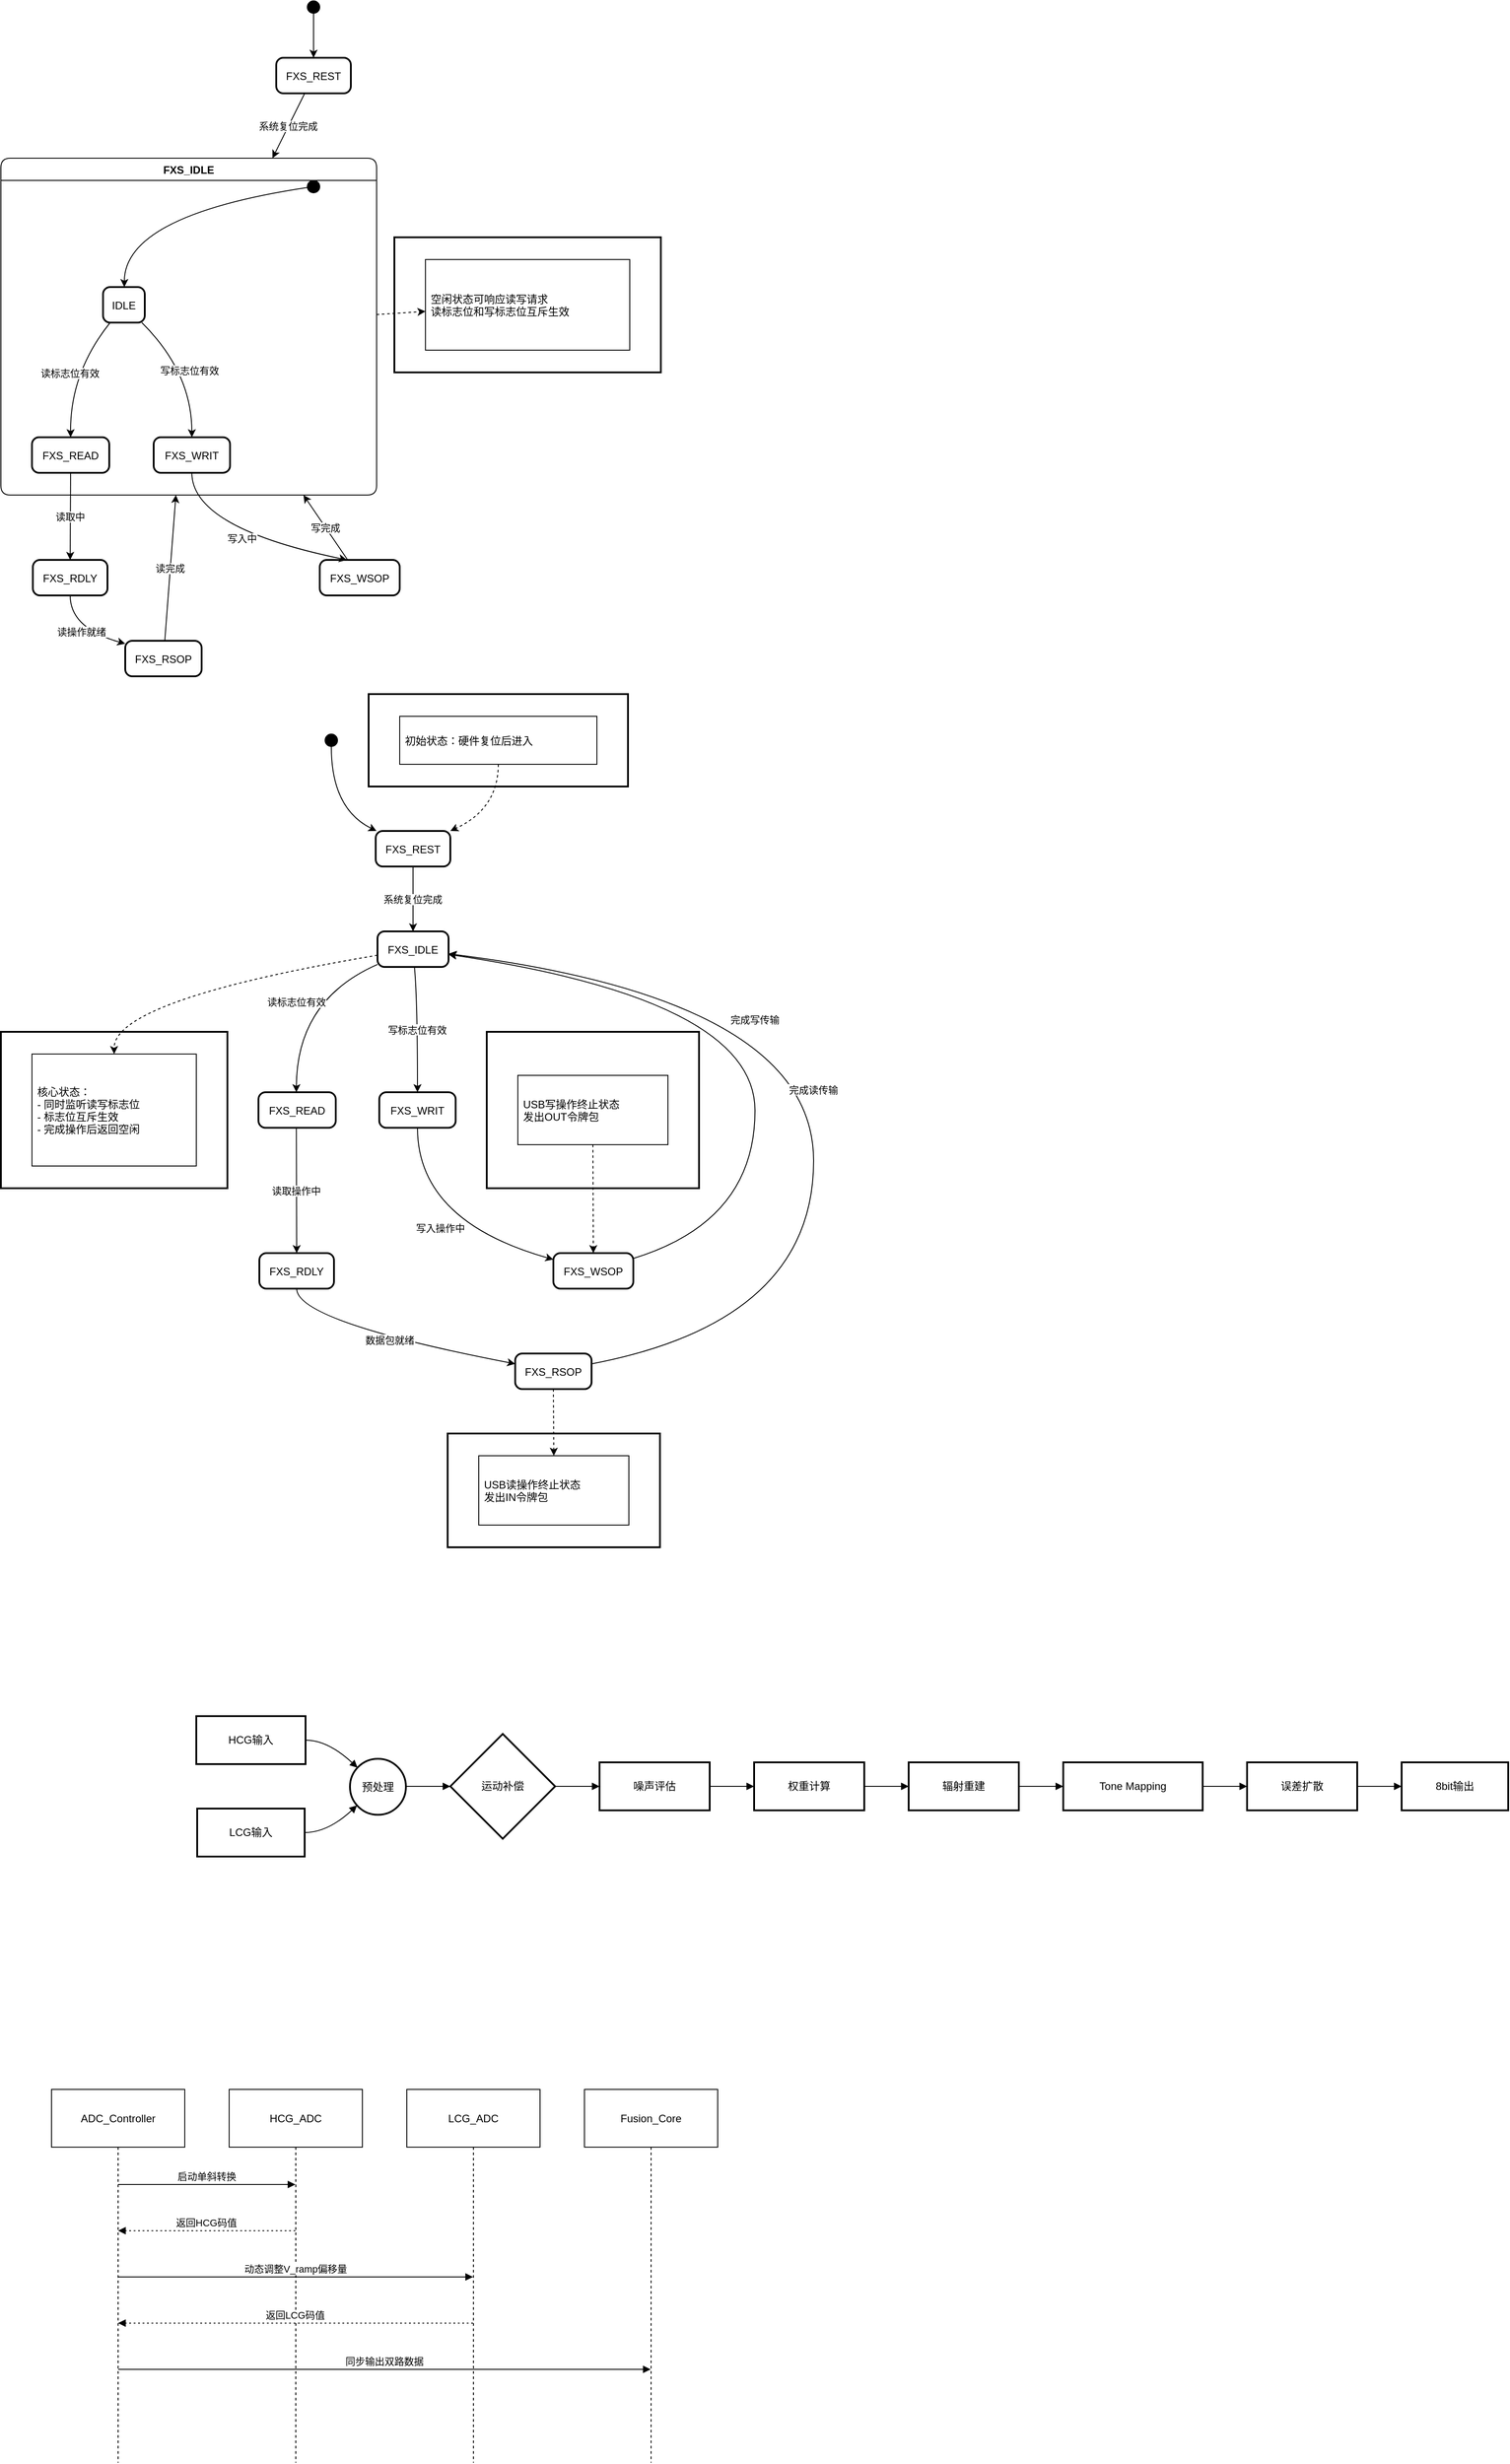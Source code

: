 <mxfile version="26.1.0">
  <diagram name="第 1 页" id="ZZkVuOEahO7oAKtpbx8t">
    <mxGraphModel dx="1131" dy="660" grid="1" gridSize="10" guides="1" tooltips="1" connect="1" arrows="1" fold="1" page="1" pageScale="1" pageWidth="827" pageHeight="1169" math="0" shadow="0">
      <root>
        <mxCell id="0" />
        <mxCell id="1" parent="0" />
        <mxCell id="IKQ1vTlZm1SLcinFUv_3-1" value="" style="ellipse;fillColor=strokeColor;" parent="1" vertex="1">
          <mxGeometry x="365" y="20" width="14" height="14" as="geometry" />
        </mxCell>
        <mxCell id="IKQ1vTlZm1SLcinFUv_3-2" value="FXS_REST" style="rounded=1;arcSize=20;strokeWidth=2" parent="1" vertex="1">
          <mxGeometry x="330" y="84" width="84" height="40" as="geometry" />
        </mxCell>
        <mxCell id="IKQ1vTlZm1SLcinFUv_3-3" value="FXS_IDLE" style="swimlane;fontStyle=1;align=center;verticalAlign=middle;startSize=25;container=0;collapsible=0;rounded=1;arcSize=14;dropTarget=0;" parent="1" vertex="1">
          <mxGeometry x="20" y="197" width="423" height="379" as="geometry" />
        </mxCell>
        <mxCell id="IKQ1vTlZm1SLcinFUv_3-4" value="" style="ellipse;fillColor=strokeColor;" parent="1" vertex="1">
          <mxGeometry x="365" y="222" width="14" height="14" as="geometry" />
        </mxCell>
        <mxCell id="IKQ1vTlZm1SLcinFUv_3-5" value="IDLE" style="rounded=1;arcSize=20;strokeWidth=2" parent="1" vertex="1">
          <mxGeometry x="135" y="342" width="47" height="40" as="geometry" />
        </mxCell>
        <mxCell id="IKQ1vTlZm1SLcinFUv_3-6" value="FXS_READ" style="rounded=1;arcSize=20;strokeWidth=2" parent="1" vertex="1">
          <mxGeometry x="55" y="511" width="87" height="40" as="geometry" />
        </mxCell>
        <mxCell id="IKQ1vTlZm1SLcinFUv_3-7" value="FXS_WRIT" style="rounded=1;arcSize=20;strokeWidth=2" parent="1" vertex="1">
          <mxGeometry x="192" y="511" width="86" height="40" as="geometry" />
        </mxCell>
        <mxCell id="IKQ1vTlZm1SLcinFUv_3-8" value="FXS_RDLY" style="rounded=1;arcSize=20;strokeWidth=2" parent="1" vertex="1">
          <mxGeometry x="56" y="649" width="84" height="40" as="geometry" />
        </mxCell>
        <mxCell id="IKQ1vTlZm1SLcinFUv_3-9" value="FXS_RSOP" style="rounded=1;arcSize=20;strokeWidth=2" parent="1" vertex="1">
          <mxGeometry x="160" y="740" width="86" height="40" as="geometry" />
        </mxCell>
        <mxCell id="IKQ1vTlZm1SLcinFUv_3-10" value="FXS_WSOP" style="rounded=1;arcSize=20;strokeWidth=2" parent="1" vertex="1">
          <mxGeometry x="379" y="649" width="90" height="40" as="geometry" />
        </mxCell>
        <mxCell id="IKQ1vTlZm1SLcinFUv_3-11" value="空闲状态可响应读写请求&#xa;        读标志位和写标志位互斥生效" style="whiteSpace=wrap;strokeWidth=2;" parent="1" vertex="1">
          <mxGeometry x="463" y="286" width="300" height="152" as="geometry" />
        </mxCell>
        <mxCell id="IKQ1vTlZm1SLcinFUv_3-12" value="空闲状态可响应读写请求&#xa;        读标志位和写标志位互斥生效" style="align=left;spacingLeft=4;" parent="1" vertex="1">
          <mxGeometry x="498" y="311" width="230" height="102" as="geometry" />
        </mxCell>
        <mxCell id="IKQ1vTlZm1SLcinFUv_3-13" value="" style="curved=1;startArrow=none;;exitX=0.5;exitY=1;entryX=0.5;entryY=0;rounded=0;" parent="1" source="IKQ1vTlZm1SLcinFUv_3-1" target="IKQ1vTlZm1SLcinFUv_3-2" edge="1">
          <mxGeometry relative="1" as="geometry">
            <Array as="points" />
          </mxGeometry>
        </mxCell>
        <mxCell id="IKQ1vTlZm1SLcinFUv_3-14" value="" style="curved=1;startArrow=none;;exitX=0;exitY=0.58;entryX=0.51;entryY=0;rounded=0;" parent="1" source="IKQ1vTlZm1SLcinFUv_3-4" target="IKQ1vTlZm1SLcinFUv_3-5" edge="1">
          <mxGeometry relative="1" as="geometry">
            <Array as="points">
              <mxPoint x="159" y="261" />
            </Array>
          </mxGeometry>
        </mxCell>
        <mxCell id="IKQ1vTlZm1SLcinFUv_3-15" value="读标志位有效" style="curved=1;startArrow=none;;exitX=0.17;exitY=1;entryX=0.5;entryY=0;rounded=0;" parent="1" source="IKQ1vTlZm1SLcinFUv_3-5" target="IKQ1vTlZm1SLcinFUv_3-6" edge="1">
          <mxGeometry relative="1" as="geometry">
            <Array as="points">
              <mxPoint x="98" y="438" />
            </Array>
          </mxGeometry>
        </mxCell>
        <mxCell id="IKQ1vTlZm1SLcinFUv_3-16" value="写标志位有效" style="curved=1;startArrow=none;;exitX=0.93;exitY=1;entryX=0.5;entryY=0;rounded=0;" parent="1" source="IKQ1vTlZm1SLcinFUv_3-5" target="IKQ1vTlZm1SLcinFUv_3-7" edge="1">
          <mxGeometry relative="1" as="geometry">
            <Array as="points">
              <mxPoint x="235" y="438" />
            </Array>
          </mxGeometry>
        </mxCell>
        <mxCell id="IKQ1vTlZm1SLcinFUv_3-17" value="读取中" style="curved=1;startArrow=none;;exitX=0.5;exitY=1;entryX=0.5;entryY=0;rounded=0;" parent="1" source="IKQ1vTlZm1SLcinFUv_3-6" target="IKQ1vTlZm1SLcinFUv_3-8" edge="1">
          <mxGeometry relative="1" as="geometry">
            <Array as="points" />
          </mxGeometry>
        </mxCell>
        <mxCell id="IKQ1vTlZm1SLcinFUv_3-18" value="读操作就绪" style="curved=1;startArrow=none;;exitX=0.5;exitY=1;entryX=0.01;entryY=0.09;rounded=0;" parent="1" source="IKQ1vTlZm1SLcinFUv_3-8" target="IKQ1vTlZm1SLcinFUv_3-9" edge="1">
          <mxGeometry relative="1" as="geometry">
            <Array as="points">
              <mxPoint x="98" y="726" />
            </Array>
          </mxGeometry>
        </mxCell>
        <mxCell id="IKQ1vTlZm1SLcinFUv_3-19" value="写入中" style="curved=1;startArrow=none;;exitX=0.5;exitY=1;entryX=0.34;entryY=0;rounded=0;" parent="1" source="IKQ1vTlZm1SLcinFUv_3-7" target="IKQ1vTlZm1SLcinFUv_3-10" edge="1">
          <mxGeometry relative="1" as="geometry">
            <Array as="points">
              <mxPoint x="235" y="613" />
            </Array>
          </mxGeometry>
        </mxCell>
        <mxCell id="IKQ1vTlZm1SLcinFUv_3-20" value="系统复位完成" style="curved=1;startArrow=none;;rounded=0;" parent="1" source="IKQ1vTlZm1SLcinFUv_3-2" target="IKQ1vTlZm1SLcinFUv_3-3" edge="1">
          <mxGeometry relative="1" as="geometry">
            <Array as="points" />
          </mxGeometry>
        </mxCell>
        <mxCell id="IKQ1vTlZm1SLcinFUv_3-21" value="读完成" style="curved=1;startArrow=none;;rounded=0;" parent="1" source="IKQ1vTlZm1SLcinFUv_3-9" target="IKQ1vTlZm1SLcinFUv_3-3" edge="1">
          <mxGeometry relative="1" as="geometry">
            <Array as="points" />
          </mxGeometry>
        </mxCell>
        <mxCell id="IKQ1vTlZm1SLcinFUv_3-22" value="写完成" style="curved=1;startArrow=none;;rounded=0;" parent="1" source="IKQ1vTlZm1SLcinFUv_3-10" target="IKQ1vTlZm1SLcinFUv_3-3" edge="1">
          <mxGeometry relative="1" as="geometry">
            <Array as="points" />
          </mxGeometry>
        </mxCell>
        <mxCell id="IKQ1vTlZm1SLcinFUv_3-23" value="" style="curved=1;dashed=1;startArrow=none;;rounded=0;" parent="1" source="IKQ1vTlZm1SLcinFUv_3-3" target="IKQ1vTlZm1SLcinFUv_3-12" edge="1">
          <mxGeometry relative="1" as="geometry">
            <Array as="points" />
          </mxGeometry>
        </mxCell>
        <mxCell id="NoqmyanOSq_DR54PsdZE-1" value="" style="ellipse;fillColor=strokeColor;" parent="1" vertex="1">
          <mxGeometry x="385" y="845" width="14" height="14" as="geometry" />
        </mxCell>
        <mxCell id="NoqmyanOSq_DR54PsdZE-2" value="FXS_REST" style="rounded=1;arcSize=20;strokeWidth=2" parent="1" vertex="1">
          <mxGeometry x="442" y="954" width="84" height="40" as="geometry" />
        </mxCell>
        <mxCell id="NoqmyanOSq_DR54PsdZE-3" value="FXS_IDLE" style="rounded=1;arcSize=20;strokeWidth=2" parent="1" vertex="1">
          <mxGeometry x="444" y="1067" width="80" height="40" as="geometry" />
        </mxCell>
        <mxCell id="NoqmyanOSq_DR54PsdZE-4" value="FXS_READ" style="rounded=1;arcSize=20;strokeWidth=2" parent="1" vertex="1">
          <mxGeometry x="310" y="1248" width="87" height="40" as="geometry" />
        </mxCell>
        <mxCell id="NoqmyanOSq_DR54PsdZE-5" value="FXS_WRIT" style="rounded=1;arcSize=20;strokeWidth=2" parent="1" vertex="1">
          <mxGeometry x="446" y="1248" width="86" height="40" as="geometry" />
        </mxCell>
        <mxCell id="NoqmyanOSq_DR54PsdZE-6" value="FXS_RDLY" style="rounded=1;arcSize=20;strokeWidth=2" parent="1" vertex="1">
          <mxGeometry x="311" y="1429" width="84" height="40" as="geometry" />
        </mxCell>
        <mxCell id="NoqmyanOSq_DR54PsdZE-7" value="FXS_RSOP" style="rounded=1;arcSize=20;strokeWidth=2" parent="1" vertex="1">
          <mxGeometry x="599" y="1542" width="86" height="40" as="geometry" />
        </mxCell>
        <mxCell id="NoqmyanOSq_DR54PsdZE-8" value="FXS_WSOP" style="rounded=1;arcSize=20;strokeWidth=2" parent="1" vertex="1">
          <mxGeometry x="642" y="1429" width="90" height="40" as="geometry" />
        </mxCell>
        <mxCell id="NoqmyanOSq_DR54PsdZE-9" value="初始状态：硬件复位后进入" style="whiteSpace=wrap;strokeWidth=2;" parent="1" vertex="1">
          <mxGeometry x="434" y="800" width="292" height="104" as="geometry" />
        </mxCell>
        <mxCell id="NoqmyanOSq_DR54PsdZE-10" value="初始状态：硬件复位后进入" style="align=left;spacingLeft=4;" parent="1" vertex="1">
          <mxGeometry x="469" y="825" width="222" height="54" as="geometry" />
        </mxCell>
        <mxCell id="NoqmyanOSq_DR54PsdZE-11" value="核心状态：&#xa;        - 同时监听读写标志位&#xa;        - 标志位互斥生效&#xa;        - 完成操作后返回空闲" style="whiteSpace=wrap;strokeWidth=2;" parent="1" vertex="1">
          <mxGeometry x="20" y="1180" width="255" height="176" as="geometry" />
        </mxCell>
        <mxCell id="NoqmyanOSq_DR54PsdZE-12" value="核心状态：&#xa;        - 同时监听读写标志位&#xa;        - 标志位互斥生效&#xa;        - 完成操作后返回空闲" style="align=left;spacingLeft=4;" parent="1" vertex="1">
          <mxGeometry x="55" y="1205" width="185" height="126" as="geometry" />
        </mxCell>
        <mxCell id="NoqmyanOSq_DR54PsdZE-13" value="USB读操作终止状态&#xa;        发出IN令牌包" style="whiteSpace=wrap;strokeWidth=2;" parent="1" vertex="1">
          <mxGeometry x="523" y="1632" width="239" height="128" as="geometry" />
        </mxCell>
        <mxCell id="NoqmyanOSq_DR54PsdZE-14" value="USB读操作终止状态&#xa;        发出IN令牌包" style="align=left;spacingLeft=4;" parent="1" vertex="1">
          <mxGeometry x="558" y="1657" width="169" height="78" as="geometry" />
        </mxCell>
        <mxCell id="NoqmyanOSq_DR54PsdZE-15" value="USB写操作终止状态&#xa;        发出OUT令牌包" style="whiteSpace=wrap;strokeWidth=2;" parent="1" vertex="1">
          <mxGeometry x="567" y="1180" width="239" height="176" as="geometry" />
        </mxCell>
        <mxCell id="NoqmyanOSq_DR54PsdZE-16" value="USB写操作终止状态&#xa;        发出OUT令牌包" style="align=left;spacingLeft=4;" parent="1" vertex="1">
          <mxGeometry x="602" y="1229" width="169" height="78" as="geometry" />
        </mxCell>
        <mxCell id="NoqmyanOSq_DR54PsdZE-17" value="" style="curved=1;startArrow=none;;exitX=0.48;exitY=1;entryX=0.01;entryY=0;rounded=0;" parent="1" source="NoqmyanOSq_DR54PsdZE-1" target="NoqmyanOSq_DR54PsdZE-2" edge="1">
          <mxGeometry relative="1" as="geometry">
            <Array as="points">
              <mxPoint x="392" y="929" />
            </Array>
          </mxGeometry>
        </mxCell>
        <mxCell id="NoqmyanOSq_DR54PsdZE-18" value="系统复位完成" style="curved=1;startArrow=none;;exitX=0.5;exitY=1;entryX=0.5;entryY=0;rounded=0;" parent="1" source="NoqmyanOSq_DR54PsdZE-2" target="NoqmyanOSq_DR54PsdZE-3" edge="1">
          <mxGeometry relative="1" as="geometry">
            <Array as="points" />
          </mxGeometry>
        </mxCell>
        <mxCell id="NoqmyanOSq_DR54PsdZE-19" value="读标志位有效" style="curved=1;startArrow=none;;exitX=0;exitY=0.93;entryX=0.49;entryY=0;rounded=0;" parent="1" source="NoqmyanOSq_DR54PsdZE-3" target="NoqmyanOSq_DR54PsdZE-4" edge="1">
          <mxGeometry relative="1" as="geometry">
            <Array as="points">
              <mxPoint x="353" y="1144" />
            </Array>
          </mxGeometry>
        </mxCell>
        <mxCell id="NoqmyanOSq_DR54PsdZE-20" value="写标志位有效" style="curved=1;startArrow=none;;exitX=0.52;exitY=1;entryX=0.5;entryY=0;rounded=0;" parent="1" source="NoqmyanOSq_DR54PsdZE-3" target="NoqmyanOSq_DR54PsdZE-5" edge="1">
          <mxGeometry relative="1" as="geometry">
            <Array as="points">
              <mxPoint x="489" y="1144" />
            </Array>
          </mxGeometry>
        </mxCell>
        <mxCell id="NoqmyanOSq_DR54PsdZE-21" value="读取操作中" style="curved=1;startArrow=none;;exitX=0.49;exitY=1;entryX=0.5;entryY=0;rounded=0;" parent="1" source="NoqmyanOSq_DR54PsdZE-4" target="NoqmyanOSq_DR54PsdZE-6" edge="1">
          <mxGeometry relative="1" as="geometry">
            <Array as="points" />
          </mxGeometry>
        </mxCell>
        <mxCell id="NoqmyanOSq_DR54PsdZE-22" value="数据包就绪" style="curved=1;startArrow=none;;exitX=0.5;exitY=1;entryX=0;entryY=0.29;rounded=0;" parent="1" source="NoqmyanOSq_DR54PsdZE-6" target="NoqmyanOSq_DR54PsdZE-7" edge="1">
          <mxGeometry relative="1" as="geometry">
            <Array as="points">
              <mxPoint x="353" y="1506" />
            </Array>
          </mxGeometry>
        </mxCell>
        <mxCell id="NoqmyanOSq_DR54PsdZE-23" value="完成读传输" style="curved=1;startArrow=none;;exitX=1;exitY=0.29;entryX=1;entryY=0.63;rounded=0;" parent="1" source="NoqmyanOSq_DR54PsdZE-7" target="NoqmyanOSq_DR54PsdZE-3" edge="1">
          <mxGeometry relative="1" as="geometry">
            <Array as="points">
              <mxPoint x="935" y="1506" />
              <mxPoint x="935" y="1144" />
            </Array>
          </mxGeometry>
        </mxCell>
        <mxCell id="NoqmyanOSq_DR54PsdZE-24" value="写入操作中" style="curved=1;startArrow=none;;exitX=0.5;exitY=1;entryX=0;entryY=0.18;rounded=0;" parent="1" source="NoqmyanOSq_DR54PsdZE-5" target="NoqmyanOSq_DR54PsdZE-8" edge="1">
          <mxGeometry relative="1" as="geometry">
            <Array as="points">
              <mxPoint x="489" y="1393" />
            </Array>
          </mxGeometry>
        </mxCell>
        <mxCell id="NoqmyanOSq_DR54PsdZE-25" value="完成写传输" style="curved=1;startArrow=none;;exitX=1;exitY=0.15;entryX=1;entryY=0.65;rounded=0;" parent="1" source="NoqmyanOSq_DR54PsdZE-8" target="NoqmyanOSq_DR54PsdZE-3" edge="1">
          <mxGeometry relative="1" as="geometry">
            <Array as="points">
              <mxPoint x="869" y="1393" />
              <mxPoint x="869" y="1144" />
            </Array>
          </mxGeometry>
        </mxCell>
        <mxCell id="NoqmyanOSq_DR54PsdZE-26" value="" style="curved=1;dashed=1;startArrow=none;;exitX=0.5;exitY=1;entryX=1;entryY=0;rounded=0;" parent="1" source="NoqmyanOSq_DR54PsdZE-10" target="NoqmyanOSq_DR54PsdZE-2" edge="1">
          <mxGeometry relative="1" as="geometry">
            <Array as="points">
              <mxPoint x="580" y="929" />
            </Array>
          </mxGeometry>
        </mxCell>
        <mxCell id="NoqmyanOSq_DR54PsdZE-27" value="" style="curved=1;dashed=1;startArrow=none;;exitX=0;exitY=0.67;entryX=0.5;entryY=0;rounded=0;" parent="1" source="NoqmyanOSq_DR54PsdZE-3" target="NoqmyanOSq_DR54PsdZE-12" edge="1">
          <mxGeometry relative="1" as="geometry">
            <Array as="points">
              <mxPoint x="147" y="1144" />
            </Array>
          </mxGeometry>
        </mxCell>
        <mxCell id="NoqmyanOSq_DR54PsdZE-28" value="" style="curved=1;dashed=1;startArrow=none;;exitX=0.5;exitY=1;entryX=0.5;entryY=0;rounded=0;" parent="1" source="NoqmyanOSq_DR54PsdZE-7" target="NoqmyanOSq_DR54PsdZE-14" edge="1">
          <mxGeometry relative="1" as="geometry">
            <Array as="points" />
          </mxGeometry>
        </mxCell>
        <mxCell id="NoqmyanOSq_DR54PsdZE-29" value="" style="curved=1;dashed=1;startArrow=none;;exitX=0.5;exitY=1;entryX=0.5;entryY=0;rounded=0;" parent="1" source="NoqmyanOSq_DR54PsdZE-16" target="NoqmyanOSq_DR54PsdZE-8" edge="1">
          <mxGeometry relative="1" as="geometry">
            <Array as="points" />
          </mxGeometry>
        </mxCell>
        <mxCell id="-RNaRKrEnsvEQi3MmTs9-1" value="HCG输入" style="whiteSpace=wrap;strokeWidth=2;" vertex="1" parent="1">
          <mxGeometry x="240" y="1950" width="123" height="54" as="geometry" />
        </mxCell>
        <mxCell id="-RNaRKrEnsvEQi3MmTs9-2" value="预处理" style="ellipse;aspect=fixed;strokeWidth=2;whiteSpace=wrap;" vertex="1" parent="1">
          <mxGeometry x="413" y="1998" width="63" height="63" as="geometry" />
        </mxCell>
        <mxCell id="-RNaRKrEnsvEQi3MmTs9-3" value="LCG输入" style="whiteSpace=wrap;strokeWidth=2;" vertex="1" parent="1">
          <mxGeometry x="241" y="2054" width="121" height="54" as="geometry" />
        </mxCell>
        <mxCell id="-RNaRKrEnsvEQi3MmTs9-4" value="运动补偿" style="rhombus;strokeWidth=2;whiteSpace=wrap;" vertex="1" parent="1">
          <mxGeometry x="526" y="1970" width="118" height="118" as="geometry" />
        </mxCell>
        <mxCell id="-RNaRKrEnsvEQi3MmTs9-5" value="噪声评估" style="whiteSpace=wrap;strokeWidth=2;" vertex="1" parent="1">
          <mxGeometry x="694" y="2002" width="124" height="54" as="geometry" />
        </mxCell>
        <mxCell id="-RNaRKrEnsvEQi3MmTs9-6" value="权重计算" style="whiteSpace=wrap;strokeWidth=2;" vertex="1" parent="1">
          <mxGeometry x="868" y="2002" width="124" height="54" as="geometry" />
        </mxCell>
        <mxCell id="-RNaRKrEnsvEQi3MmTs9-7" value="辐射重建" style="whiteSpace=wrap;strokeWidth=2;" vertex="1" parent="1">
          <mxGeometry x="1042" y="2002" width="124" height="54" as="geometry" />
        </mxCell>
        <mxCell id="-RNaRKrEnsvEQi3MmTs9-8" value="Tone Mapping" style="whiteSpace=wrap;strokeWidth=2;" vertex="1" parent="1">
          <mxGeometry x="1216" y="2002" width="157" height="54" as="geometry" />
        </mxCell>
        <mxCell id="-RNaRKrEnsvEQi3MmTs9-9" value="误差扩散" style="whiteSpace=wrap;strokeWidth=2;" vertex="1" parent="1">
          <mxGeometry x="1423" y="2002" width="124" height="54" as="geometry" />
        </mxCell>
        <mxCell id="-RNaRKrEnsvEQi3MmTs9-10" value="8bit输出" style="whiteSpace=wrap;strokeWidth=2;" vertex="1" parent="1">
          <mxGeometry x="1597" y="2002" width="120" height="54" as="geometry" />
        </mxCell>
        <mxCell id="-RNaRKrEnsvEQi3MmTs9-11" value="" style="curved=1;startArrow=none;endArrow=block;exitX=1;exitY=0.5;entryX=0;entryY=0.03;rounded=0;" edge="1" parent="1" source="-RNaRKrEnsvEQi3MmTs9-1" target="-RNaRKrEnsvEQi3MmTs9-2">
          <mxGeometry relative="1" as="geometry">
            <Array as="points">
              <mxPoint x="388" y="1977" />
            </Array>
          </mxGeometry>
        </mxCell>
        <mxCell id="-RNaRKrEnsvEQi3MmTs9-12" value="" style="curved=1;startArrow=none;endArrow=block;exitX=1;exitY=0.5;entryX=0;entryY=0.95;rounded=0;" edge="1" parent="1" source="-RNaRKrEnsvEQi3MmTs9-3" target="-RNaRKrEnsvEQi3MmTs9-2">
          <mxGeometry relative="1" as="geometry">
            <Array as="points">
              <mxPoint x="388" y="2081" />
            </Array>
          </mxGeometry>
        </mxCell>
        <mxCell id="-RNaRKrEnsvEQi3MmTs9-13" value="" style="curved=1;startArrow=none;endArrow=block;exitX=1;exitY=0.49;entryX=0;entryY=0.5;rounded=0;" edge="1" parent="1" source="-RNaRKrEnsvEQi3MmTs9-2" target="-RNaRKrEnsvEQi3MmTs9-4">
          <mxGeometry relative="1" as="geometry">
            <Array as="points" />
          </mxGeometry>
        </mxCell>
        <mxCell id="-RNaRKrEnsvEQi3MmTs9-14" value="" style="curved=1;startArrow=none;endArrow=block;exitX=1;exitY=0.5;entryX=0;entryY=0.5;rounded=0;" edge="1" parent="1" source="-RNaRKrEnsvEQi3MmTs9-4" target="-RNaRKrEnsvEQi3MmTs9-5">
          <mxGeometry relative="1" as="geometry">
            <Array as="points" />
          </mxGeometry>
        </mxCell>
        <mxCell id="-RNaRKrEnsvEQi3MmTs9-15" value="" style="curved=1;startArrow=none;endArrow=block;exitX=1;exitY=0.5;entryX=0;entryY=0.5;rounded=0;" edge="1" parent="1" source="-RNaRKrEnsvEQi3MmTs9-5" target="-RNaRKrEnsvEQi3MmTs9-6">
          <mxGeometry relative="1" as="geometry">
            <Array as="points" />
          </mxGeometry>
        </mxCell>
        <mxCell id="-RNaRKrEnsvEQi3MmTs9-16" value="" style="curved=1;startArrow=none;endArrow=block;exitX=1;exitY=0.5;entryX=0;entryY=0.5;rounded=0;" edge="1" parent="1" source="-RNaRKrEnsvEQi3MmTs9-6" target="-RNaRKrEnsvEQi3MmTs9-7">
          <mxGeometry relative="1" as="geometry">
            <Array as="points" />
          </mxGeometry>
        </mxCell>
        <mxCell id="-RNaRKrEnsvEQi3MmTs9-17" value="" style="curved=1;startArrow=none;endArrow=block;exitX=1;exitY=0.5;entryX=0;entryY=0.5;rounded=0;" edge="1" parent="1" source="-RNaRKrEnsvEQi3MmTs9-7" target="-RNaRKrEnsvEQi3MmTs9-8">
          <mxGeometry relative="1" as="geometry">
            <Array as="points" />
          </mxGeometry>
        </mxCell>
        <mxCell id="-RNaRKrEnsvEQi3MmTs9-18" value="" style="curved=1;startArrow=none;endArrow=block;exitX=1;exitY=0.5;entryX=0;entryY=0.5;rounded=0;" edge="1" parent="1" source="-RNaRKrEnsvEQi3MmTs9-8" target="-RNaRKrEnsvEQi3MmTs9-9">
          <mxGeometry relative="1" as="geometry">
            <Array as="points" />
          </mxGeometry>
        </mxCell>
        <mxCell id="-RNaRKrEnsvEQi3MmTs9-19" value="" style="curved=1;startArrow=none;endArrow=block;exitX=1;exitY=0.5;entryX=0;entryY=0.5;rounded=0;" edge="1" parent="1" source="-RNaRKrEnsvEQi3MmTs9-9" target="-RNaRKrEnsvEQi3MmTs9-10">
          <mxGeometry relative="1" as="geometry">
            <Array as="points" />
          </mxGeometry>
        </mxCell>
        <mxCell id="-RNaRKrEnsvEQi3MmTs9-20" value="ADC_Controller" style="shape=umlLifeline;perimeter=lifelinePerimeter;whiteSpace=wrap;container=1;dropTarget=0;collapsible=0;recursiveResize=0;outlineConnect=0;portConstraint=eastwest;newEdgeStyle={&quot;edgeStyle&quot;:&quot;elbowEdgeStyle&quot;,&quot;elbow&quot;:&quot;vertical&quot;,&quot;curved&quot;:0,&quot;rounded&quot;:0};size=65;" vertex="1" parent="1">
          <mxGeometry x="77" y="2370" width="150" height="420" as="geometry" />
        </mxCell>
        <mxCell id="-RNaRKrEnsvEQi3MmTs9-21" value="HCG_ADC" style="shape=umlLifeline;perimeter=lifelinePerimeter;whiteSpace=wrap;container=1;dropTarget=0;collapsible=0;recursiveResize=0;outlineConnect=0;portConstraint=eastwest;newEdgeStyle={&quot;edgeStyle&quot;:&quot;elbowEdgeStyle&quot;,&quot;elbow&quot;:&quot;vertical&quot;,&quot;curved&quot;:0,&quot;rounded&quot;:0};size=65;" vertex="1" parent="1">
          <mxGeometry x="277" y="2370" width="150" height="420" as="geometry" />
        </mxCell>
        <mxCell id="-RNaRKrEnsvEQi3MmTs9-22" value="LCG_ADC" style="shape=umlLifeline;perimeter=lifelinePerimeter;whiteSpace=wrap;container=1;dropTarget=0;collapsible=0;recursiveResize=0;outlineConnect=0;portConstraint=eastwest;newEdgeStyle={&quot;edgeStyle&quot;:&quot;elbowEdgeStyle&quot;,&quot;elbow&quot;:&quot;vertical&quot;,&quot;curved&quot;:0,&quot;rounded&quot;:0};size=65;" vertex="1" parent="1">
          <mxGeometry x="477" y="2370" width="150" height="420" as="geometry" />
        </mxCell>
        <mxCell id="-RNaRKrEnsvEQi3MmTs9-23" value="Fusion_Core" style="shape=umlLifeline;perimeter=lifelinePerimeter;whiteSpace=wrap;container=1;dropTarget=0;collapsible=0;recursiveResize=0;outlineConnect=0;portConstraint=eastwest;newEdgeStyle={&quot;edgeStyle&quot;:&quot;elbowEdgeStyle&quot;,&quot;elbow&quot;:&quot;vertical&quot;,&quot;curved&quot;:0,&quot;rounded&quot;:0};size=65;" vertex="1" parent="1">
          <mxGeometry x="677" y="2370" width="150" height="420" as="geometry" />
        </mxCell>
        <mxCell id="-RNaRKrEnsvEQi3MmTs9-24" value="启动单斜转换" style="verticalAlign=bottom;edgeStyle=elbowEdgeStyle;elbow=vertical;curved=0;rounded=0;endArrow=block;" edge="1" parent="1" source="-RNaRKrEnsvEQi3MmTs9-20" target="-RNaRKrEnsvEQi3MmTs9-21">
          <mxGeometry relative="1" as="geometry">
            <Array as="points">
              <mxPoint x="261" y="2477" />
            </Array>
          </mxGeometry>
        </mxCell>
        <mxCell id="-RNaRKrEnsvEQi3MmTs9-25" value="返回HCG码值" style="verticalAlign=bottom;edgeStyle=elbowEdgeStyle;elbow=vertical;curved=0;rounded=0;dashed=1;dashPattern=2 3;endArrow=block;" edge="1" parent="1" source="-RNaRKrEnsvEQi3MmTs9-21" target="-RNaRKrEnsvEQi3MmTs9-20">
          <mxGeometry relative="1" as="geometry">
            <Array as="points">
              <mxPoint x="264" y="2529" />
            </Array>
          </mxGeometry>
        </mxCell>
        <mxCell id="-RNaRKrEnsvEQi3MmTs9-26" value="动态调整V_ramp偏移量" style="verticalAlign=bottom;edgeStyle=elbowEdgeStyle;elbow=vertical;curved=0;rounded=0;endArrow=block;" edge="1" parent="1" source="-RNaRKrEnsvEQi3MmTs9-20" target="-RNaRKrEnsvEQi3MmTs9-22">
          <mxGeometry relative="1" as="geometry">
            <Array as="points">
              <mxPoint x="361" y="2581" />
            </Array>
          </mxGeometry>
        </mxCell>
        <mxCell id="-RNaRKrEnsvEQi3MmTs9-27" value="返回LCG码值" style="verticalAlign=bottom;edgeStyle=elbowEdgeStyle;elbow=vertical;curved=0;rounded=0;dashed=1;dashPattern=2 3;endArrow=block;" edge="1" parent="1" source="-RNaRKrEnsvEQi3MmTs9-22" target="-RNaRKrEnsvEQi3MmTs9-20">
          <mxGeometry relative="1" as="geometry">
            <Array as="points">
              <mxPoint x="364" y="2633" />
            </Array>
          </mxGeometry>
        </mxCell>
        <mxCell id="-RNaRKrEnsvEQi3MmTs9-28" value="同步输出双路数据" style="verticalAlign=bottom;edgeStyle=elbowEdgeStyle;elbow=vertical;curved=0;rounded=0;endArrow=block;" edge="1" parent="1" source="-RNaRKrEnsvEQi3MmTs9-20" target="-RNaRKrEnsvEQi3MmTs9-23">
          <mxGeometry relative="1" as="geometry">
            <Array as="points">
              <mxPoint x="461" y="2685" />
            </Array>
          </mxGeometry>
        </mxCell>
      </root>
    </mxGraphModel>
  </diagram>
</mxfile>
